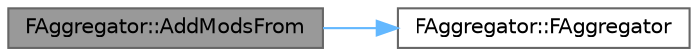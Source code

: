 digraph "FAggregator::AddModsFrom"
{
 // INTERACTIVE_SVG=YES
 // LATEX_PDF_SIZE
  bgcolor="transparent";
  edge [fontname=Helvetica,fontsize=10,labelfontname=Helvetica,labelfontsize=10];
  node [fontname=Helvetica,fontsize=10,shape=box,height=0.2,width=0.4];
  rankdir="LR";
  Node1 [id="Node000001",label="FAggregator::AddModsFrom",height=0.2,width=0.4,color="gray40", fillcolor="grey60", style="filled", fontcolor="black",tooltip=" "];
  Node1 -> Node2 [id="edge1_Node000001_Node000002",color="steelblue1",style="solid",tooltip=" "];
  Node2 [id="Node000002",label="FAggregator::FAggregator",height=0.2,width=0.4,color="grey40", fillcolor="white", style="filled",URL="$d2/d08/structFAggregator.html#a47544930e8d467e2b9244605e5a7e2bd",tooltip=" "];
}
